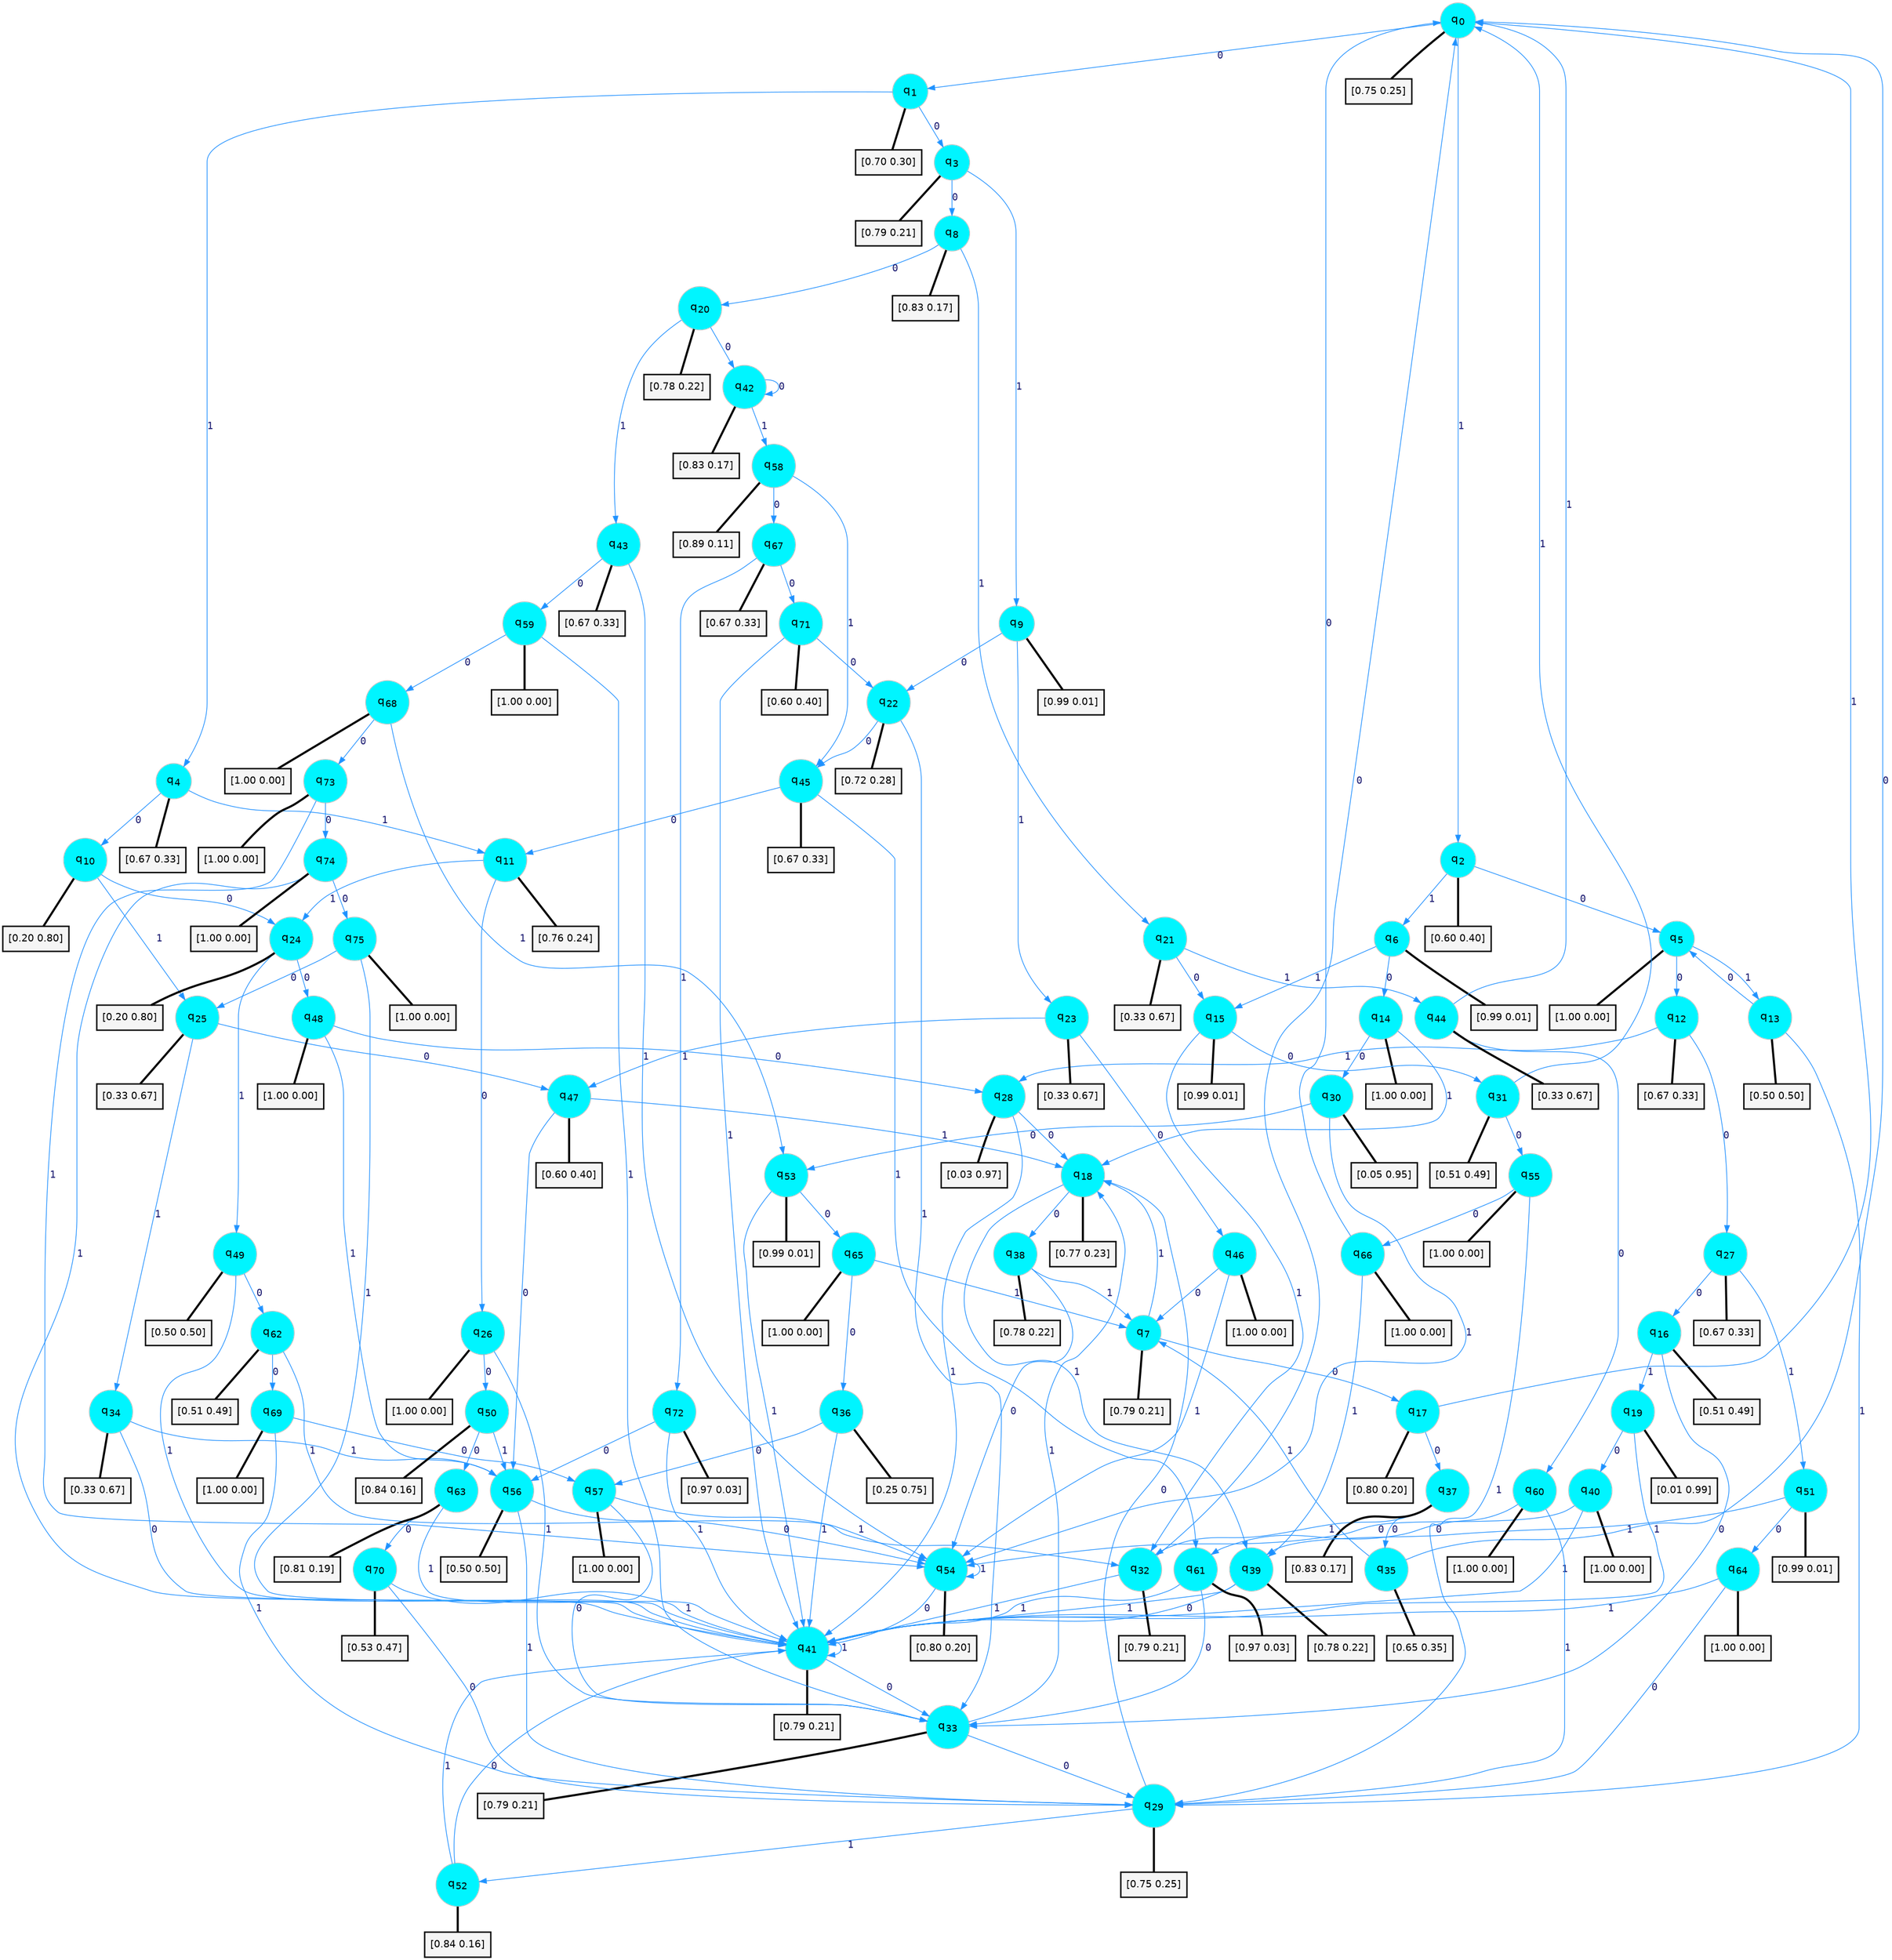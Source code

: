 digraph G {
graph [
bgcolor=transparent, dpi=300, rankdir=TD, size="40,25"];
node [
color=gray, fillcolor=turquoise1, fontcolor=black, fontname=Helvetica, fontsize=16, fontweight=bold, shape=circle, style=filled];
edge [
arrowsize=1, color=dodgerblue1, fontcolor=midnightblue, fontname=courier, fontweight=bold, penwidth=1, style=solid, weight=20];
0[label=<q<SUB>0</SUB>>];
1[label=<q<SUB>1</SUB>>];
2[label=<q<SUB>2</SUB>>];
3[label=<q<SUB>3</SUB>>];
4[label=<q<SUB>4</SUB>>];
5[label=<q<SUB>5</SUB>>];
6[label=<q<SUB>6</SUB>>];
7[label=<q<SUB>7</SUB>>];
8[label=<q<SUB>8</SUB>>];
9[label=<q<SUB>9</SUB>>];
10[label=<q<SUB>10</SUB>>];
11[label=<q<SUB>11</SUB>>];
12[label=<q<SUB>12</SUB>>];
13[label=<q<SUB>13</SUB>>];
14[label=<q<SUB>14</SUB>>];
15[label=<q<SUB>15</SUB>>];
16[label=<q<SUB>16</SUB>>];
17[label=<q<SUB>17</SUB>>];
18[label=<q<SUB>18</SUB>>];
19[label=<q<SUB>19</SUB>>];
20[label=<q<SUB>20</SUB>>];
21[label=<q<SUB>21</SUB>>];
22[label=<q<SUB>22</SUB>>];
23[label=<q<SUB>23</SUB>>];
24[label=<q<SUB>24</SUB>>];
25[label=<q<SUB>25</SUB>>];
26[label=<q<SUB>26</SUB>>];
27[label=<q<SUB>27</SUB>>];
28[label=<q<SUB>28</SUB>>];
29[label=<q<SUB>29</SUB>>];
30[label=<q<SUB>30</SUB>>];
31[label=<q<SUB>31</SUB>>];
32[label=<q<SUB>32</SUB>>];
33[label=<q<SUB>33</SUB>>];
34[label=<q<SUB>34</SUB>>];
35[label=<q<SUB>35</SUB>>];
36[label=<q<SUB>36</SUB>>];
37[label=<q<SUB>37</SUB>>];
38[label=<q<SUB>38</SUB>>];
39[label=<q<SUB>39</SUB>>];
40[label=<q<SUB>40</SUB>>];
41[label=<q<SUB>41</SUB>>];
42[label=<q<SUB>42</SUB>>];
43[label=<q<SUB>43</SUB>>];
44[label=<q<SUB>44</SUB>>];
45[label=<q<SUB>45</SUB>>];
46[label=<q<SUB>46</SUB>>];
47[label=<q<SUB>47</SUB>>];
48[label=<q<SUB>48</SUB>>];
49[label=<q<SUB>49</SUB>>];
50[label=<q<SUB>50</SUB>>];
51[label=<q<SUB>51</SUB>>];
52[label=<q<SUB>52</SUB>>];
53[label=<q<SUB>53</SUB>>];
54[label=<q<SUB>54</SUB>>];
55[label=<q<SUB>55</SUB>>];
56[label=<q<SUB>56</SUB>>];
57[label=<q<SUB>57</SUB>>];
58[label=<q<SUB>58</SUB>>];
59[label=<q<SUB>59</SUB>>];
60[label=<q<SUB>60</SUB>>];
61[label=<q<SUB>61</SUB>>];
62[label=<q<SUB>62</SUB>>];
63[label=<q<SUB>63</SUB>>];
64[label=<q<SUB>64</SUB>>];
65[label=<q<SUB>65</SUB>>];
66[label=<q<SUB>66</SUB>>];
67[label=<q<SUB>67</SUB>>];
68[label=<q<SUB>68</SUB>>];
69[label=<q<SUB>69</SUB>>];
70[label=<q<SUB>70</SUB>>];
71[label=<q<SUB>71</SUB>>];
72[label=<q<SUB>72</SUB>>];
73[label=<q<SUB>73</SUB>>];
74[label=<q<SUB>74</SUB>>];
75[label=<q<SUB>75</SUB>>];
76[label="[0.75 0.25]", shape=box,fontcolor=black, fontname=Helvetica, fontsize=14, penwidth=2, fillcolor=whitesmoke,color=black];
77[label="[0.70 0.30]", shape=box,fontcolor=black, fontname=Helvetica, fontsize=14, penwidth=2, fillcolor=whitesmoke,color=black];
78[label="[0.60 0.40]", shape=box,fontcolor=black, fontname=Helvetica, fontsize=14, penwidth=2, fillcolor=whitesmoke,color=black];
79[label="[0.79 0.21]", shape=box,fontcolor=black, fontname=Helvetica, fontsize=14, penwidth=2, fillcolor=whitesmoke,color=black];
80[label="[0.67 0.33]", shape=box,fontcolor=black, fontname=Helvetica, fontsize=14, penwidth=2, fillcolor=whitesmoke,color=black];
81[label="[1.00 0.00]", shape=box,fontcolor=black, fontname=Helvetica, fontsize=14, penwidth=2, fillcolor=whitesmoke,color=black];
82[label="[0.99 0.01]", shape=box,fontcolor=black, fontname=Helvetica, fontsize=14, penwidth=2, fillcolor=whitesmoke,color=black];
83[label="[0.79 0.21]", shape=box,fontcolor=black, fontname=Helvetica, fontsize=14, penwidth=2, fillcolor=whitesmoke,color=black];
84[label="[0.83 0.17]", shape=box,fontcolor=black, fontname=Helvetica, fontsize=14, penwidth=2, fillcolor=whitesmoke,color=black];
85[label="[0.99 0.01]", shape=box,fontcolor=black, fontname=Helvetica, fontsize=14, penwidth=2, fillcolor=whitesmoke,color=black];
86[label="[0.20 0.80]", shape=box,fontcolor=black, fontname=Helvetica, fontsize=14, penwidth=2, fillcolor=whitesmoke,color=black];
87[label="[0.76 0.24]", shape=box,fontcolor=black, fontname=Helvetica, fontsize=14, penwidth=2, fillcolor=whitesmoke,color=black];
88[label="[0.67 0.33]", shape=box,fontcolor=black, fontname=Helvetica, fontsize=14, penwidth=2, fillcolor=whitesmoke,color=black];
89[label="[0.50 0.50]", shape=box,fontcolor=black, fontname=Helvetica, fontsize=14, penwidth=2, fillcolor=whitesmoke,color=black];
90[label="[1.00 0.00]", shape=box,fontcolor=black, fontname=Helvetica, fontsize=14, penwidth=2, fillcolor=whitesmoke,color=black];
91[label="[0.99 0.01]", shape=box,fontcolor=black, fontname=Helvetica, fontsize=14, penwidth=2, fillcolor=whitesmoke,color=black];
92[label="[0.51 0.49]", shape=box,fontcolor=black, fontname=Helvetica, fontsize=14, penwidth=2, fillcolor=whitesmoke,color=black];
93[label="[0.80 0.20]", shape=box,fontcolor=black, fontname=Helvetica, fontsize=14, penwidth=2, fillcolor=whitesmoke,color=black];
94[label="[0.77 0.23]", shape=box,fontcolor=black, fontname=Helvetica, fontsize=14, penwidth=2, fillcolor=whitesmoke,color=black];
95[label="[0.01 0.99]", shape=box,fontcolor=black, fontname=Helvetica, fontsize=14, penwidth=2, fillcolor=whitesmoke,color=black];
96[label="[0.78 0.22]", shape=box,fontcolor=black, fontname=Helvetica, fontsize=14, penwidth=2, fillcolor=whitesmoke,color=black];
97[label="[0.33 0.67]", shape=box,fontcolor=black, fontname=Helvetica, fontsize=14, penwidth=2, fillcolor=whitesmoke,color=black];
98[label="[0.72 0.28]", shape=box,fontcolor=black, fontname=Helvetica, fontsize=14, penwidth=2, fillcolor=whitesmoke,color=black];
99[label="[0.33 0.67]", shape=box,fontcolor=black, fontname=Helvetica, fontsize=14, penwidth=2, fillcolor=whitesmoke,color=black];
100[label="[0.20 0.80]", shape=box,fontcolor=black, fontname=Helvetica, fontsize=14, penwidth=2, fillcolor=whitesmoke,color=black];
101[label="[0.33 0.67]", shape=box,fontcolor=black, fontname=Helvetica, fontsize=14, penwidth=2, fillcolor=whitesmoke,color=black];
102[label="[1.00 0.00]", shape=box,fontcolor=black, fontname=Helvetica, fontsize=14, penwidth=2, fillcolor=whitesmoke,color=black];
103[label="[0.67 0.33]", shape=box,fontcolor=black, fontname=Helvetica, fontsize=14, penwidth=2, fillcolor=whitesmoke,color=black];
104[label="[0.03 0.97]", shape=box,fontcolor=black, fontname=Helvetica, fontsize=14, penwidth=2, fillcolor=whitesmoke,color=black];
105[label="[0.75 0.25]", shape=box,fontcolor=black, fontname=Helvetica, fontsize=14, penwidth=2, fillcolor=whitesmoke,color=black];
106[label="[0.05 0.95]", shape=box,fontcolor=black, fontname=Helvetica, fontsize=14, penwidth=2, fillcolor=whitesmoke,color=black];
107[label="[0.51 0.49]", shape=box,fontcolor=black, fontname=Helvetica, fontsize=14, penwidth=2, fillcolor=whitesmoke,color=black];
108[label="[0.79 0.21]", shape=box,fontcolor=black, fontname=Helvetica, fontsize=14, penwidth=2, fillcolor=whitesmoke,color=black];
109[label="[0.79 0.21]", shape=box,fontcolor=black, fontname=Helvetica, fontsize=14, penwidth=2, fillcolor=whitesmoke,color=black];
110[label="[0.33 0.67]", shape=box,fontcolor=black, fontname=Helvetica, fontsize=14, penwidth=2, fillcolor=whitesmoke,color=black];
111[label="[0.65 0.35]", shape=box,fontcolor=black, fontname=Helvetica, fontsize=14, penwidth=2, fillcolor=whitesmoke,color=black];
112[label="[0.25 0.75]", shape=box,fontcolor=black, fontname=Helvetica, fontsize=14, penwidth=2, fillcolor=whitesmoke,color=black];
113[label="[0.83 0.17]", shape=box,fontcolor=black, fontname=Helvetica, fontsize=14, penwidth=2, fillcolor=whitesmoke,color=black];
114[label="[0.78 0.22]", shape=box,fontcolor=black, fontname=Helvetica, fontsize=14, penwidth=2, fillcolor=whitesmoke,color=black];
115[label="[0.78 0.22]", shape=box,fontcolor=black, fontname=Helvetica, fontsize=14, penwidth=2, fillcolor=whitesmoke,color=black];
116[label="[1.00 0.00]", shape=box,fontcolor=black, fontname=Helvetica, fontsize=14, penwidth=2, fillcolor=whitesmoke,color=black];
117[label="[0.79 0.21]", shape=box,fontcolor=black, fontname=Helvetica, fontsize=14, penwidth=2, fillcolor=whitesmoke,color=black];
118[label="[0.83 0.17]", shape=box,fontcolor=black, fontname=Helvetica, fontsize=14, penwidth=2, fillcolor=whitesmoke,color=black];
119[label="[0.67 0.33]", shape=box,fontcolor=black, fontname=Helvetica, fontsize=14, penwidth=2, fillcolor=whitesmoke,color=black];
120[label="[0.33 0.67]", shape=box,fontcolor=black, fontname=Helvetica, fontsize=14, penwidth=2, fillcolor=whitesmoke,color=black];
121[label="[0.67 0.33]", shape=box,fontcolor=black, fontname=Helvetica, fontsize=14, penwidth=2, fillcolor=whitesmoke,color=black];
122[label="[1.00 0.00]", shape=box,fontcolor=black, fontname=Helvetica, fontsize=14, penwidth=2, fillcolor=whitesmoke,color=black];
123[label="[0.60 0.40]", shape=box,fontcolor=black, fontname=Helvetica, fontsize=14, penwidth=2, fillcolor=whitesmoke,color=black];
124[label="[1.00 0.00]", shape=box,fontcolor=black, fontname=Helvetica, fontsize=14, penwidth=2, fillcolor=whitesmoke,color=black];
125[label="[0.50 0.50]", shape=box,fontcolor=black, fontname=Helvetica, fontsize=14, penwidth=2, fillcolor=whitesmoke,color=black];
126[label="[0.84 0.16]", shape=box,fontcolor=black, fontname=Helvetica, fontsize=14, penwidth=2, fillcolor=whitesmoke,color=black];
127[label="[0.99 0.01]", shape=box,fontcolor=black, fontname=Helvetica, fontsize=14, penwidth=2, fillcolor=whitesmoke,color=black];
128[label="[0.84 0.16]", shape=box,fontcolor=black, fontname=Helvetica, fontsize=14, penwidth=2, fillcolor=whitesmoke,color=black];
129[label="[0.99 0.01]", shape=box,fontcolor=black, fontname=Helvetica, fontsize=14, penwidth=2, fillcolor=whitesmoke,color=black];
130[label="[0.80 0.20]", shape=box,fontcolor=black, fontname=Helvetica, fontsize=14, penwidth=2, fillcolor=whitesmoke,color=black];
131[label="[1.00 0.00]", shape=box,fontcolor=black, fontname=Helvetica, fontsize=14, penwidth=2, fillcolor=whitesmoke,color=black];
132[label="[0.50 0.50]", shape=box,fontcolor=black, fontname=Helvetica, fontsize=14, penwidth=2, fillcolor=whitesmoke,color=black];
133[label="[1.00 0.00]", shape=box,fontcolor=black, fontname=Helvetica, fontsize=14, penwidth=2, fillcolor=whitesmoke,color=black];
134[label="[0.89 0.11]", shape=box,fontcolor=black, fontname=Helvetica, fontsize=14, penwidth=2, fillcolor=whitesmoke,color=black];
135[label="[1.00 0.00]", shape=box,fontcolor=black, fontname=Helvetica, fontsize=14, penwidth=2, fillcolor=whitesmoke,color=black];
136[label="[1.00 0.00]", shape=box,fontcolor=black, fontname=Helvetica, fontsize=14, penwidth=2, fillcolor=whitesmoke,color=black];
137[label="[0.97 0.03]", shape=box,fontcolor=black, fontname=Helvetica, fontsize=14, penwidth=2, fillcolor=whitesmoke,color=black];
138[label="[0.51 0.49]", shape=box,fontcolor=black, fontname=Helvetica, fontsize=14, penwidth=2, fillcolor=whitesmoke,color=black];
139[label="[0.81 0.19]", shape=box,fontcolor=black, fontname=Helvetica, fontsize=14, penwidth=2, fillcolor=whitesmoke,color=black];
140[label="[1.00 0.00]", shape=box,fontcolor=black, fontname=Helvetica, fontsize=14, penwidth=2, fillcolor=whitesmoke,color=black];
141[label="[1.00 0.00]", shape=box,fontcolor=black, fontname=Helvetica, fontsize=14, penwidth=2, fillcolor=whitesmoke,color=black];
142[label="[1.00 0.00]", shape=box,fontcolor=black, fontname=Helvetica, fontsize=14, penwidth=2, fillcolor=whitesmoke,color=black];
143[label="[0.67 0.33]", shape=box,fontcolor=black, fontname=Helvetica, fontsize=14, penwidth=2, fillcolor=whitesmoke,color=black];
144[label="[1.00 0.00]", shape=box,fontcolor=black, fontname=Helvetica, fontsize=14, penwidth=2, fillcolor=whitesmoke,color=black];
145[label="[1.00 0.00]", shape=box,fontcolor=black, fontname=Helvetica, fontsize=14, penwidth=2, fillcolor=whitesmoke,color=black];
146[label="[0.53 0.47]", shape=box,fontcolor=black, fontname=Helvetica, fontsize=14, penwidth=2, fillcolor=whitesmoke,color=black];
147[label="[0.60 0.40]", shape=box,fontcolor=black, fontname=Helvetica, fontsize=14, penwidth=2, fillcolor=whitesmoke,color=black];
148[label="[0.97 0.03]", shape=box,fontcolor=black, fontname=Helvetica, fontsize=14, penwidth=2, fillcolor=whitesmoke,color=black];
149[label="[1.00 0.00]", shape=box,fontcolor=black, fontname=Helvetica, fontsize=14, penwidth=2, fillcolor=whitesmoke,color=black];
150[label="[1.00 0.00]", shape=box,fontcolor=black, fontname=Helvetica, fontsize=14, penwidth=2, fillcolor=whitesmoke,color=black];
151[label="[1.00 0.00]", shape=box,fontcolor=black, fontname=Helvetica, fontsize=14, penwidth=2, fillcolor=whitesmoke,color=black];
0->1 [label=0];
0->2 [label=1];
0->76 [arrowhead=none, penwidth=3,color=black];
1->3 [label=0];
1->4 [label=1];
1->77 [arrowhead=none, penwidth=3,color=black];
2->5 [label=0];
2->6 [label=1];
2->78 [arrowhead=none, penwidth=3,color=black];
3->8 [label=0];
3->9 [label=1];
3->79 [arrowhead=none, penwidth=3,color=black];
4->10 [label=0];
4->11 [label=1];
4->80 [arrowhead=none, penwidth=3,color=black];
5->12 [label=0];
5->13 [label=1];
5->81 [arrowhead=none, penwidth=3,color=black];
6->14 [label=0];
6->15 [label=1];
6->82 [arrowhead=none, penwidth=3,color=black];
7->17 [label=0];
7->18 [label=1];
7->83 [arrowhead=none, penwidth=3,color=black];
8->20 [label=0];
8->21 [label=1];
8->84 [arrowhead=none, penwidth=3,color=black];
9->22 [label=0];
9->23 [label=1];
9->85 [arrowhead=none, penwidth=3,color=black];
10->24 [label=0];
10->25 [label=1];
10->86 [arrowhead=none, penwidth=3,color=black];
11->26 [label=0];
11->24 [label=1];
11->87 [arrowhead=none, penwidth=3,color=black];
12->27 [label=0];
12->28 [label=1];
12->88 [arrowhead=none, penwidth=3,color=black];
13->5 [label=0];
13->29 [label=1];
13->89 [arrowhead=none, penwidth=3,color=black];
14->30 [label=0];
14->18 [label=1];
14->90 [arrowhead=none, penwidth=3,color=black];
15->31 [label=0];
15->32 [label=1];
15->91 [arrowhead=none, penwidth=3,color=black];
16->33 [label=0];
16->19 [label=1];
16->92 [arrowhead=none, penwidth=3,color=black];
17->37 [label=0];
17->0 [label=1];
17->93 [arrowhead=none, penwidth=3,color=black];
18->38 [label=0];
18->39 [label=1];
18->94 [arrowhead=none, penwidth=3,color=black];
19->40 [label=0];
19->41 [label=1];
19->95 [arrowhead=none, penwidth=3,color=black];
20->42 [label=0];
20->43 [label=1];
20->96 [arrowhead=none, penwidth=3,color=black];
21->15 [label=0];
21->44 [label=1];
21->97 [arrowhead=none, penwidth=3,color=black];
22->45 [label=0];
22->33 [label=1];
22->98 [arrowhead=none, penwidth=3,color=black];
23->46 [label=0];
23->47 [label=1];
23->99 [arrowhead=none, penwidth=3,color=black];
24->48 [label=0];
24->49 [label=1];
24->100 [arrowhead=none, penwidth=3,color=black];
25->47 [label=0];
25->34 [label=1];
25->101 [arrowhead=none, penwidth=3,color=black];
26->50 [label=0];
26->33 [label=1];
26->102 [arrowhead=none, penwidth=3,color=black];
27->16 [label=0];
27->51 [label=1];
27->103 [arrowhead=none, penwidth=3,color=black];
28->18 [label=0];
28->41 [label=1];
28->104 [arrowhead=none, penwidth=3,color=black];
29->18 [label=0];
29->52 [label=1];
29->105 [arrowhead=none, penwidth=3,color=black];
30->53 [label=0];
30->54 [label=1];
30->106 [arrowhead=none, penwidth=3,color=black];
31->55 [label=0];
31->0 [label=1];
31->107 [arrowhead=none, penwidth=3,color=black];
32->0 [label=0];
32->41 [label=1];
32->108 [arrowhead=none, penwidth=3,color=black];
33->29 [label=0];
33->18 [label=1];
33->109 [arrowhead=none, penwidth=3,color=black];
34->41 [label=0];
34->56 [label=1];
34->110 [arrowhead=none, penwidth=3,color=black];
35->0 [label=0];
35->7 [label=1];
35->111 [arrowhead=none, penwidth=3,color=black];
36->57 [label=0];
36->41 [label=1];
36->112 [arrowhead=none, penwidth=3,color=black];
37->35 [label=0];
37->32 [label=1];
37->113 [arrowhead=none, penwidth=3,color=black];
38->54 [label=0];
38->7 [label=1];
38->114 [arrowhead=none, penwidth=3,color=black];
39->41 [label=0];
39->41 [label=1];
39->115 [arrowhead=none, penwidth=3,color=black];
40->54 [label=0];
40->41 [label=1];
40->116 [arrowhead=none, penwidth=3,color=black];
41->33 [label=0];
41->41 [label=1];
41->117 [arrowhead=none, penwidth=3,color=black];
42->42 [label=0];
42->58 [label=1];
42->118 [arrowhead=none, penwidth=3,color=black];
43->59 [label=0];
43->54 [label=1];
43->119 [arrowhead=none, penwidth=3,color=black];
44->60 [label=0];
44->0 [label=1];
44->120 [arrowhead=none, penwidth=3,color=black];
45->11 [label=0];
45->61 [label=1];
45->121 [arrowhead=none, penwidth=3,color=black];
46->7 [label=0];
46->54 [label=1];
46->122 [arrowhead=none, penwidth=3,color=black];
47->56 [label=0];
47->18 [label=1];
47->123 [arrowhead=none, penwidth=3,color=black];
48->28 [label=0];
48->56 [label=1];
48->124 [arrowhead=none, penwidth=3,color=black];
49->62 [label=0];
49->41 [label=1];
49->125 [arrowhead=none, penwidth=3,color=black];
50->63 [label=0];
50->56 [label=1];
50->126 [arrowhead=none, penwidth=3,color=black];
51->64 [label=0];
51->39 [label=1];
51->127 [arrowhead=none, penwidth=3,color=black];
52->41 [label=0];
52->41 [label=1];
52->128 [arrowhead=none, penwidth=3,color=black];
53->65 [label=0];
53->41 [label=1];
53->129 [arrowhead=none, penwidth=3,color=black];
54->41 [label=0];
54->54 [label=1];
54->130 [arrowhead=none, penwidth=3,color=black];
55->66 [label=0];
55->29 [label=1];
55->131 [arrowhead=none, penwidth=3,color=black];
56->54 [label=0];
56->29 [label=1];
56->132 [arrowhead=none, penwidth=3,color=black];
57->33 [label=0];
57->54 [label=1];
57->133 [arrowhead=none, penwidth=3,color=black];
58->67 [label=0];
58->45 [label=1];
58->134 [arrowhead=none, penwidth=3,color=black];
59->68 [label=0];
59->33 [label=1];
59->135 [arrowhead=none, penwidth=3,color=black];
60->61 [label=0];
60->29 [label=1];
60->136 [arrowhead=none, penwidth=3,color=black];
61->33 [label=0];
61->41 [label=1];
61->137 [arrowhead=none, penwidth=3,color=black];
62->69 [label=0];
62->32 [label=1];
62->138 [arrowhead=none, penwidth=3,color=black];
63->70 [label=0];
63->41 [label=1];
63->139 [arrowhead=none, penwidth=3,color=black];
64->29 [label=0];
64->41 [label=1];
64->140 [arrowhead=none, penwidth=3,color=black];
65->36 [label=0];
65->7 [label=1];
65->141 [arrowhead=none, penwidth=3,color=black];
66->0 [label=0];
66->39 [label=1];
66->142 [arrowhead=none, penwidth=3,color=black];
67->71 [label=0];
67->72 [label=1];
67->143 [arrowhead=none, penwidth=3,color=black];
68->73 [label=0];
68->53 [label=1];
68->144 [arrowhead=none, penwidth=3,color=black];
69->57 [label=0];
69->29 [label=1];
69->145 [arrowhead=none, penwidth=3,color=black];
70->29 [label=0];
70->41 [label=1];
70->146 [arrowhead=none, penwidth=3,color=black];
71->22 [label=0];
71->41 [label=1];
71->147 [arrowhead=none, penwidth=3,color=black];
72->56 [label=0];
72->41 [label=1];
72->148 [arrowhead=none, penwidth=3,color=black];
73->74 [label=0];
73->54 [label=1];
73->149 [arrowhead=none, penwidth=3,color=black];
74->75 [label=0];
74->41 [label=1];
74->150 [arrowhead=none, penwidth=3,color=black];
75->25 [label=0];
75->41 [label=1];
75->151 [arrowhead=none, penwidth=3,color=black];
}
